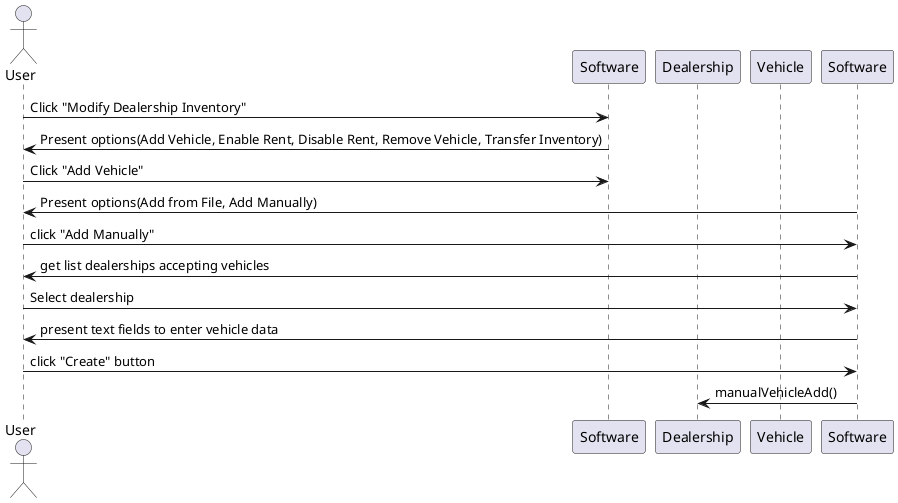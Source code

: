 @startuml

actor User
participant "Software" as System
participant "Dealership" as Dealership
participant "Vehicle" as Vehicle


User -> System: Click "Modify Dealership Inventory"
System -> User: Present options(Add Vehicle, Enable Rent, Disable Rent, Remove Vehicle, Transfer Inventory)

User -> System: Click "Add Vehicle"
Software -> User: Present options(Add from File, Add Manually)
User -> Software: click "Add Manually"

Software -> User: get list dealerships accepting vehicles
User -> Software: Select dealership

Software -> User: present text fields to enter vehicle data
User -> Software: click "Create" button
Software -> Dealership: manualVehicleAdd()










@enduml